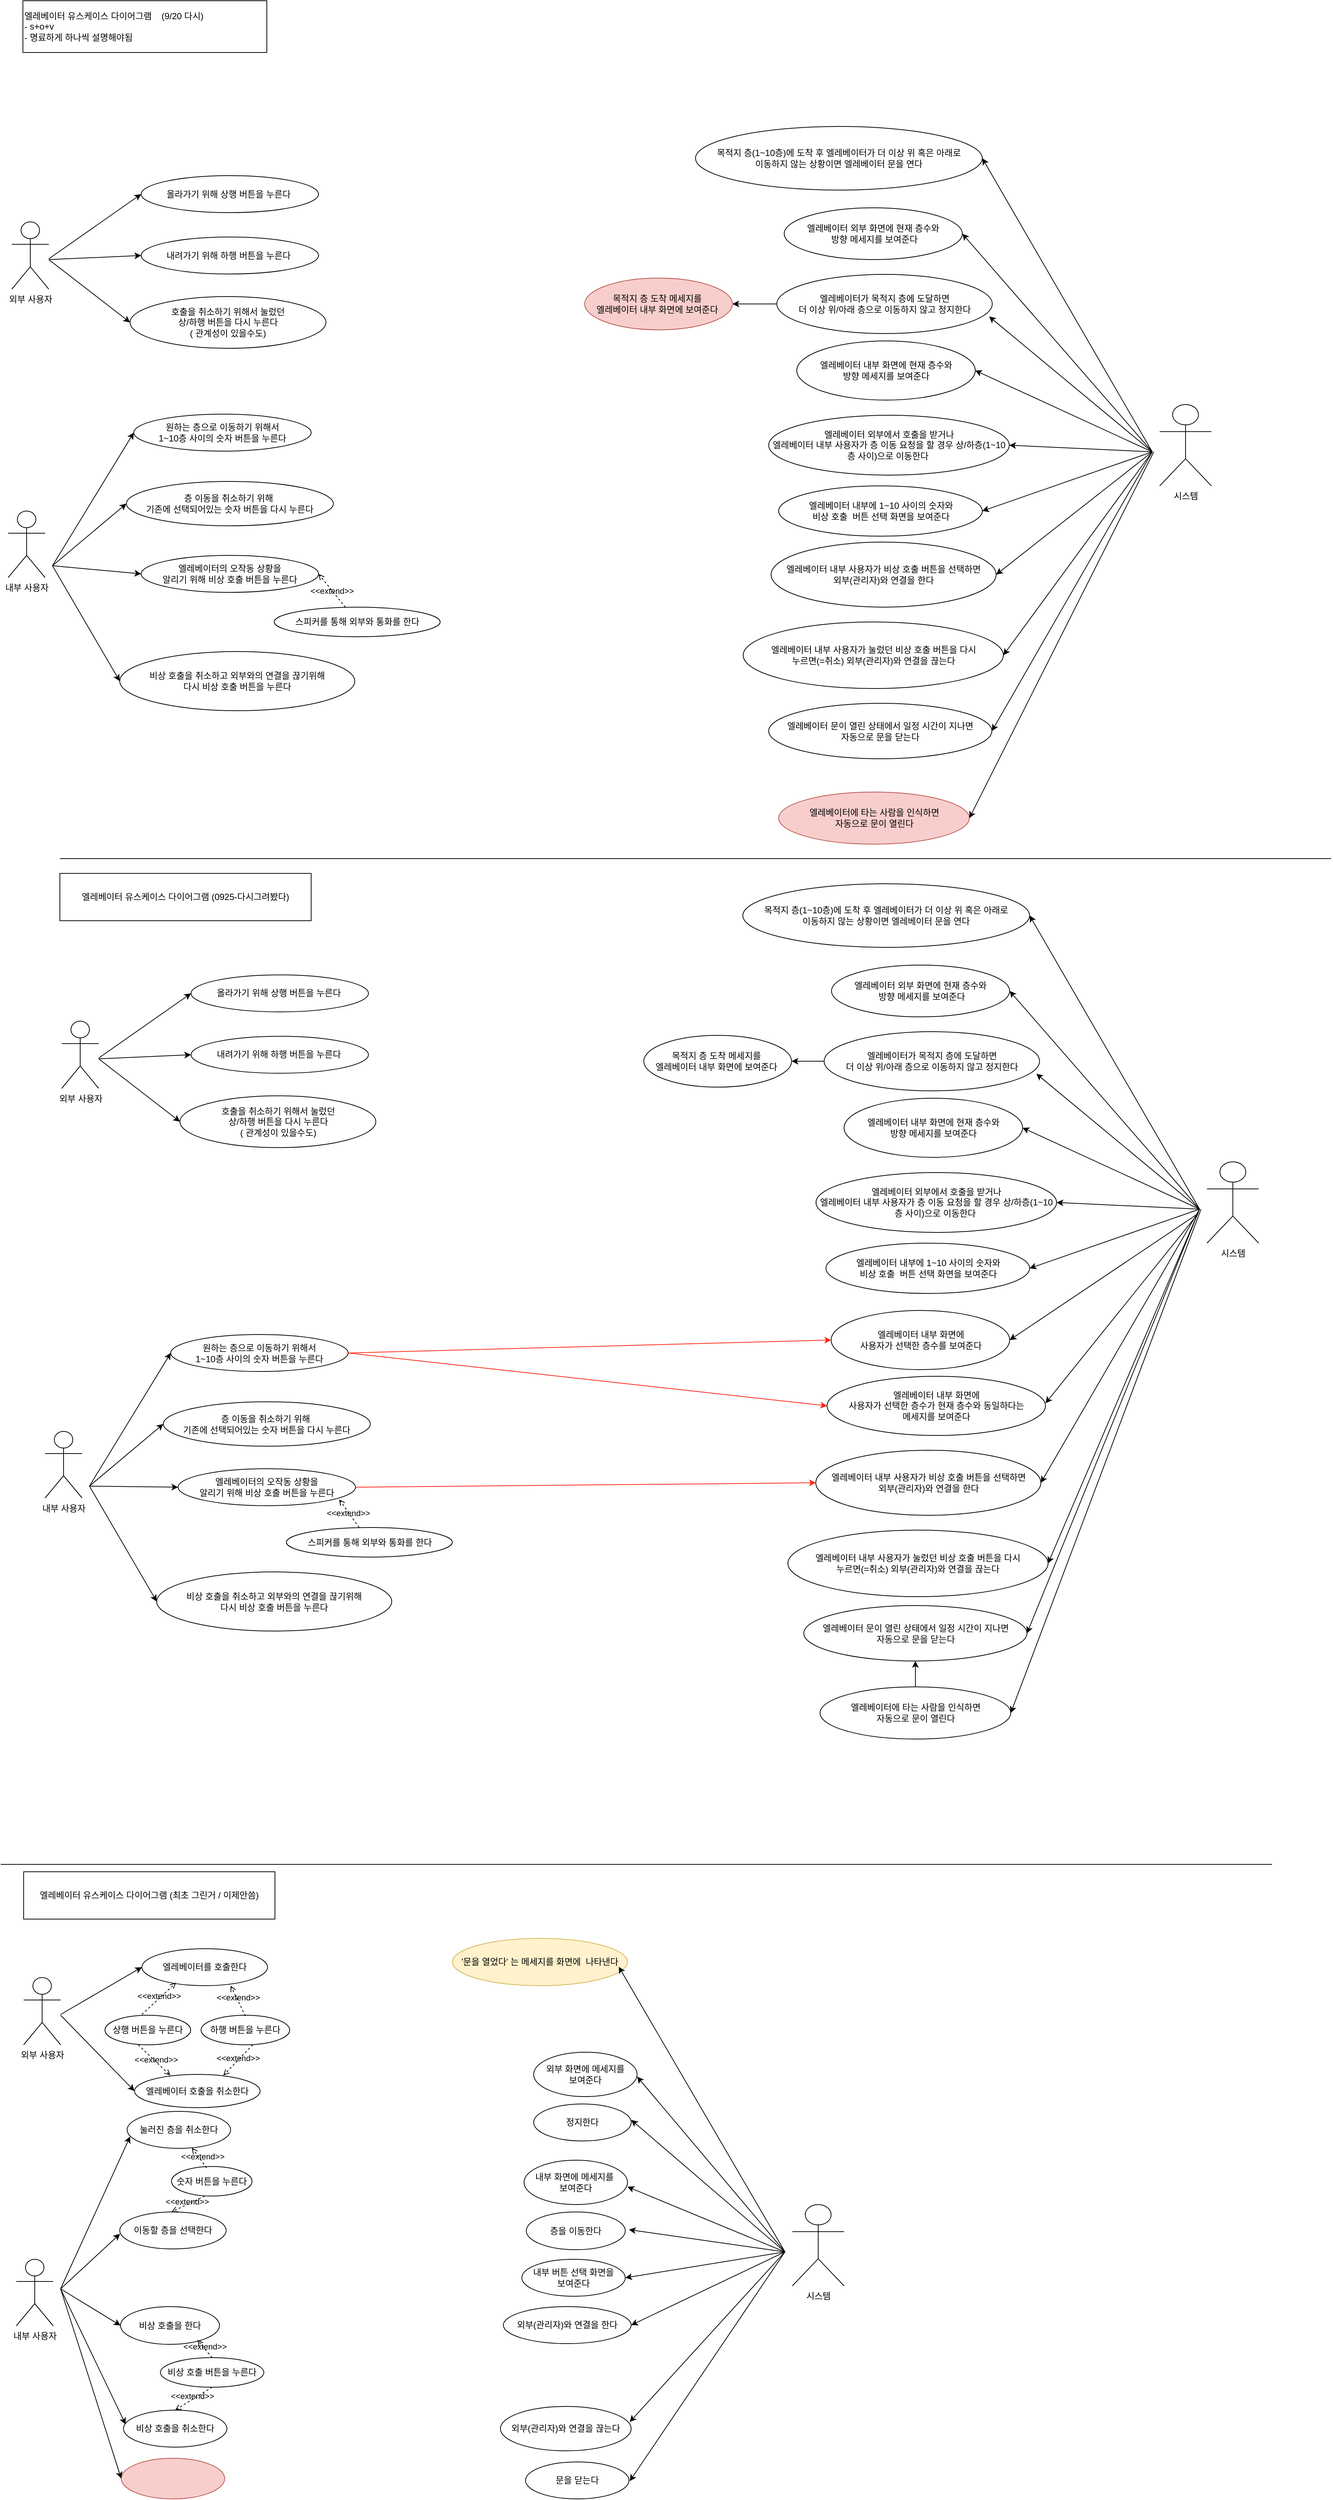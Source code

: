 <mxfile version="21.8.0" type="github">
  <diagram name="페이지-1" id="53Q3UClLWomSRLcQ5Eca">
    <mxGraphModel dx="2074" dy="1110" grid="1" gridSize="10" guides="1" tooltips="1" connect="1" arrows="1" fold="1" page="1" pageScale="1" pageWidth="827" pageHeight="1169" math="0" shadow="0">
      <root>
        <mxCell id="0" />
        <mxCell id="1" parent="0" />
        <mxCell id="rM92m6WjBes2DzVafnE3-1" value="외부 사용자" style="shape=umlActor;verticalLabelPosition=bottom;verticalAlign=top;html=1;outlineConnect=0;" parent="1" vertex="1">
          <mxGeometry x="15" y="859" width="50" height="91" as="geometry" />
        </mxCell>
        <mxCell id="rM92m6WjBes2DzVafnE3-6" value="내부 사용자" style="shape=umlActor;verticalLabelPosition=bottom;verticalAlign=top;html=1;outlineConnect=0;" parent="1" vertex="1">
          <mxGeometry x="10" y="1250" width="50" height="90" as="geometry" />
        </mxCell>
        <mxCell id="rM92m6WjBes2DzVafnE3-29" value="" style="endArrow=classic;html=1;rounded=0;entryX=0;entryY=0.5;entryDx=0;entryDy=0;" parent="1" target="rdTeEfIqAY4OYRNNB7oL-10" edge="1">
          <mxGeometry width="50" height="50" relative="1" as="geometry">
            <mxPoint x="70" y="1324" as="sourcePoint" />
            <mxPoint x="150.432" y="1249.55" as="targetPoint" />
          </mxGeometry>
        </mxCell>
        <mxCell id="aBRIKeooZYA7CBRIlUgZ-2" value="시스템" style="shape=umlActor;verticalLabelPosition=bottom;verticalAlign=top;html=1;outlineConnect=0;" parent="1" vertex="1">
          <mxGeometry x="1568" y="1106" width="70" height="110" as="geometry" />
        </mxCell>
        <mxCell id="aBRIKeooZYA7CBRIlUgZ-3" value="엘레베이터 내부 사용자가 비상 호출 버튼을 선택하면 &lt;br&gt;외부(관리자)와 연결을 한다" style="ellipse;whiteSpace=wrap;html=1;" parent="1" vertex="1">
          <mxGeometry x="1042.25" y="1292" width="304.5" height="88" as="geometry" />
        </mxCell>
        <mxCell id="aBRIKeooZYA7CBRIlUgZ-4" value="엘레베이터 외부에서 호출을 받거나 &lt;br&gt;엘레베이터 내부 사용자가 층 이동 요청을 할 경우 상/하층(1~10층 사이)으로 이동한다&amp;nbsp;" style="ellipse;whiteSpace=wrap;html=1;" parent="1" vertex="1">
          <mxGeometry x="1039" y="1120.5" width="325.5" height="81" as="geometry" />
        </mxCell>
        <mxCell id="aBRIKeooZYA7CBRIlUgZ-5" value="엘레베이터 외부 화면에 현재 층수와&lt;br&gt;&amp;nbsp;방향 메세지를 보여준다" style="ellipse;whiteSpace=wrap;html=1;" parent="1" vertex="1">
          <mxGeometry x="1060" y="840" width="241" height="70" as="geometry" />
        </mxCell>
        <mxCell id="aBRIKeooZYA7CBRIlUgZ-6" value="엘레베이터 문이 열린 상태에서 일정 시간이 지나면 &lt;br&gt;자동으로 문을 닫는다" style="ellipse;whiteSpace=wrap;html=1;" parent="1" vertex="1">
          <mxGeometry x="1039" y="1510" width="302" height="75" as="geometry" />
        </mxCell>
        <mxCell id="aBRIKeooZYA7CBRIlUgZ-7" value="목적지 층(1~10층)에 도착 후 엘레베이터가 더 이상 위 혹은 아래로 &lt;br&gt;이동하지 않는 상황이면 엘레베이터 문을 연다" style="ellipse;whiteSpace=wrap;html=1;" parent="1" vertex="1">
          <mxGeometry x="940" y="730" width="388" height="86" as="geometry" />
        </mxCell>
        <mxCell id="aBRIKeooZYA7CBRIlUgZ-8" value="엘레베이터 내부에 1~10 사이의 숫자와&lt;br&gt;비상 호출&amp;nbsp; 버튼 선택 화면을 보여준다" style="ellipse;whiteSpace=wrap;html=1;" parent="1" vertex="1">
          <mxGeometry x="1052.5" y="1216" width="275.5" height="68" as="geometry" />
        </mxCell>
        <mxCell id="GdP8BiwFbeGVyUo4CVvG-3" value="" style="edgeStyle=orthogonalEdgeStyle;rounded=0;orthogonalLoop=1;jettySize=auto;html=1;" parent="1" source="aBRIKeooZYA7CBRIlUgZ-11" target="GdP8BiwFbeGVyUo4CVvG-1" edge="1">
          <mxGeometry relative="1" as="geometry" />
        </mxCell>
        <mxCell id="aBRIKeooZYA7CBRIlUgZ-11" value="엘레베이터가 목적지 층에 도달하면 &lt;br&gt;더 이상 위/아래 층으로 이동하지 않고 정지한다" style="ellipse;whiteSpace=wrap;html=1;" parent="1" vertex="1">
          <mxGeometry x="1050" y="930" width="291.5" height="80" as="geometry" />
        </mxCell>
        <mxCell id="aBRIKeooZYA7CBRIlUgZ-12" value="엘레베이터 내부 화면에 현재 층수와 &lt;br&gt;방향&amp;nbsp;메세지를&amp;nbsp;보여준다" style="ellipse;whiteSpace=wrap;html=1;" parent="1" vertex="1">
          <mxGeometry x="1077" y="1020" width="241.5" height="80" as="geometry" />
        </mxCell>
        <mxCell id="aBRIKeooZYA7CBRIlUgZ-21" value="엘레베이터 내부 사용자가 눌렀던 비상 호출 버튼을 다시 &lt;br&gt;누르면(=취소) 외부(관리자)와 연결을 끊는다" style="ellipse;whiteSpace=wrap;html=1;" parent="1" vertex="1">
          <mxGeometry x="1004.5" y="1400" width="352" height="90" as="geometry" />
        </mxCell>
        <mxCell id="aBRIKeooZYA7CBRIlUgZ-40" value="" style="endArrow=classic;html=1;rounded=0;entryX=0;entryY=0.5;entryDx=0;entryDy=0;" parent="1" target="rdTeEfIqAY4OYRNNB7oL-1" edge="1">
          <mxGeometry width="50" height="50" relative="1" as="geometry">
            <mxPoint x="65" y="909" as="sourcePoint" />
            <mxPoint x="175" y="845" as="targetPoint" />
          </mxGeometry>
        </mxCell>
        <mxCell id="aBRIKeooZYA7CBRIlUgZ-41" value="" style="endArrow=classic;html=1;rounded=0;entryX=0;entryY=0.5;entryDx=0;entryDy=0;" parent="1" target="rdTeEfIqAY4OYRNNB7oL-3" edge="1">
          <mxGeometry width="50" height="50" relative="1" as="geometry">
            <mxPoint x="65" y="910" as="sourcePoint" />
            <mxPoint x="165" y="1012.5" as="targetPoint" />
          </mxGeometry>
        </mxCell>
        <mxCell id="aBRIKeooZYA7CBRIlUgZ-47" value="" style="endArrow=classic;html=1;rounded=0;entryX=0;entryY=0.5;entryDx=0;entryDy=0;" parent="1" target="rdTeEfIqAY4OYRNNB7oL-5" edge="1">
          <mxGeometry width="50" height="50" relative="1" as="geometry">
            <mxPoint x="70" y="1324" as="sourcePoint" />
            <mxPoint x="164.06" y="1118" as="targetPoint" />
          </mxGeometry>
        </mxCell>
        <mxCell id="aBRIKeooZYA7CBRIlUgZ-49" value="" style="endArrow=classic;html=1;rounded=0;entryX=0;entryY=0.5;entryDx=0;entryDy=0;" parent="1" target="rdTeEfIqAY4OYRNNB7oL-7" edge="1">
          <mxGeometry width="50" height="50" relative="1" as="geometry">
            <mxPoint x="70" y="1324" as="sourcePoint" />
            <mxPoint x="157.94" y="1507.15" as="targetPoint" />
          </mxGeometry>
        </mxCell>
        <mxCell id="aBRIKeooZYA7CBRIlUgZ-56" value="" style="endArrow=classic;html=1;rounded=0;entryX=1;entryY=0.5;entryDx=0;entryDy=0;" parent="1" target="aBRIKeooZYA7CBRIlUgZ-7" edge="1">
          <mxGeometry width="50" height="50" relative="1" as="geometry">
            <mxPoint x="1558" y="1170" as="sourcePoint" />
            <mxPoint x="1351.15" y="840" as="targetPoint" />
          </mxGeometry>
        </mxCell>
        <mxCell id="aBRIKeooZYA7CBRIlUgZ-57" value="" style="endArrow=classic;html=1;rounded=0;entryX=1;entryY=0.5;entryDx=0;entryDy=0;" parent="1" target="aBRIKeooZYA7CBRIlUgZ-5" edge="1">
          <mxGeometry width="50" height="50" relative="1" as="geometry">
            <mxPoint x="1558" y="1170" as="sourcePoint" />
            <mxPoint x="1358" y="933" as="targetPoint" />
          </mxGeometry>
        </mxCell>
        <mxCell id="aBRIKeooZYA7CBRIlUgZ-58" value="" style="endArrow=classic;html=1;rounded=0;entryX=0.985;entryY=0.711;entryDx=0;entryDy=0;entryPerimeter=0;" parent="1" target="aBRIKeooZYA7CBRIlUgZ-11" edge="1">
          <mxGeometry width="50" height="50" relative="1" as="geometry">
            <mxPoint x="1558" y="1170" as="sourcePoint" />
            <mxPoint x="1350" y="991.5" as="targetPoint" />
          </mxGeometry>
        </mxCell>
        <mxCell id="aBRIKeooZYA7CBRIlUgZ-59" value="" style="endArrow=classic;html=1;rounded=0;entryX=1;entryY=0.5;entryDx=0;entryDy=0;" parent="1" target="aBRIKeooZYA7CBRIlUgZ-12" edge="1">
          <mxGeometry width="50" height="50" relative="1" as="geometry">
            <mxPoint x="1558" y="1170" as="sourcePoint" />
            <mxPoint x="1345" y="1082" as="targetPoint" />
          </mxGeometry>
        </mxCell>
        <mxCell id="aBRIKeooZYA7CBRIlUgZ-60" value="" style="endArrow=classic;html=1;rounded=0;entryX=1;entryY=0.5;entryDx=0;entryDy=0;" parent="1" target="aBRIKeooZYA7CBRIlUgZ-4" edge="1">
          <mxGeometry width="50" height="50" relative="1" as="geometry">
            <mxPoint x="1558" y="1170" as="sourcePoint" />
            <mxPoint x="1347" y="1140" as="targetPoint" />
          </mxGeometry>
        </mxCell>
        <mxCell id="aBRIKeooZYA7CBRIlUgZ-61" value="" style="endArrow=classic;html=1;rounded=0;entryX=1;entryY=0.5;entryDx=0;entryDy=0;" parent="1" target="aBRIKeooZYA7CBRIlUgZ-8" edge="1">
          <mxGeometry width="50" height="50" relative="1" as="geometry">
            <mxPoint x="1558" y="1170" as="sourcePoint" />
            <mxPoint x="1342" y="1205" as="targetPoint" />
          </mxGeometry>
        </mxCell>
        <mxCell id="aBRIKeooZYA7CBRIlUgZ-62" value="" style="endArrow=classic;html=1;rounded=0;entryX=1;entryY=0.5;entryDx=0;entryDy=0;" parent="1" target="aBRIKeooZYA7CBRIlUgZ-3" edge="1">
          <mxGeometry width="50" height="50" relative="1" as="geometry">
            <mxPoint x="1558" y="1170" as="sourcePoint" />
            <mxPoint x="1358.0" y="1269" as="targetPoint" />
          </mxGeometry>
        </mxCell>
        <mxCell id="aBRIKeooZYA7CBRIlUgZ-63" value="" style="endArrow=classic;html=1;rounded=0;entryX=1;entryY=0.5;entryDx=0;entryDy=0;" parent="1" target="aBRIKeooZYA7CBRIlUgZ-21" edge="1">
          <mxGeometry width="50" height="50" relative="1" as="geometry">
            <mxPoint x="1558" y="1170" as="sourcePoint" />
            <mxPoint x="1348" y="1400" as="targetPoint" />
          </mxGeometry>
        </mxCell>
        <mxCell id="aBRIKeooZYA7CBRIlUgZ-64" value="엘레베이터 유스케이스 다이어그램&amp;nbsp;&amp;nbsp;&amp;nbsp; (9/20 다시)&lt;br style=&quot;border-color: var(--border-color);&quot;&gt;- s+o+v&amp;nbsp;&lt;br style=&quot;border-color: var(--border-color);&quot;&gt;- 명료하게 하나씩 설명해야됨" style="rounded=0;whiteSpace=wrap;html=1;align=left;" parent="1" vertex="1">
          <mxGeometry x="30" y="560" width="330" height="70" as="geometry" />
        </mxCell>
        <mxCell id="aBRIKeooZYA7CBRIlUgZ-67" value="" style="endArrow=classic;html=1;rounded=0;entryX=0;entryY=0.5;entryDx=0;entryDy=0;" parent="1" target="rdTeEfIqAY4OYRNNB7oL-6" edge="1">
          <mxGeometry width="50" height="50" relative="1" as="geometry">
            <mxPoint x="70" y="1324" as="sourcePoint" />
            <mxPoint x="170" y="1507" as="targetPoint" />
          </mxGeometry>
        </mxCell>
        <mxCell id="aBRIKeooZYA7CBRIlUgZ-68" value="" style="endArrow=classic;html=1;rounded=0;entryX=1;entryY=0.5;entryDx=0;entryDy=0;" parent="1" target="aBRIKeooZYA7CBRIlUgZ-6" edge="1">
          <mxGeometry width="50" height="50" relative="1" as="geometry">
            <mxPoint x="1558" y="1170" as="sourcePoint" />
            <mxPoint x="1348" y="1480" as="targetPoint" />
          </mxGeometry>
        </mxCell>
        <mxCell id="yRx5IvcddweLxDjfsrhj-1" value="외부 사용자" style="shape=umlActor;verticalLabelPosition=bottom;verticalAlign=top;html=1;outlineConnect=0;" parent="1" vertex="1">
          <mxGeometry x="31" y="3233" width="50" height="91" as="geometry" />
        </mxCell>
        <mxCell id="yRx5IvcddweLxDjfsrhj-2" value="상행 버튼을 누른다" style="ellipse;whiteSpace=wrap;html=1;" parent="1" vertex="1">
          <mxGeometry x="141" y="3284" width="116" height="40" as="geometry" />
        </mxCell>
        <mxCell id="yRx5IvcddweLxDjfsrhj-3" value="하행 버튼을 누른다" style="ellipse;whiteSpace=wrap;html=1;" parent="1" vertex="1">
          <mxGeometry x="271" y="3284" width="120" height="40" as="geometry" />
        </mxCell>
        <mxCell id="yRx5IvcddweLxDjfsrhj-4" value="내부 사용자" style="shape=umlActor;verticalLabelPosition=bottom;verticalAlign=top;html=1;outlineConnect=0;" parent="1" vertex="1">
          <mxGeometry x="21" y="3614" width="50" height="90" as="geometry" />
        </mxCell>
        <mxCell id="yRx5IvcddweLxDjfsrhj-5" value="숫자 버튼을 누른다" style="ellipse;whiteSpace=wrap;html=1;" parent="1" vertex="1">
          <mxGeometry x="231" y="3488.5" width="109" height="40" as="geometry" />
        </mxCell>
        <mxCell id="yRx5IvcddweLxDjfsrhj-6" value="비상 호출을 한다" style="ellipse;whiteSpace=wrap;html=1;" parent="1" vertex="1">
          <mxGeometry x="162" y="3678" width="134" height="51" as="geometry" />
        </mxCell>
        <mxCell id="yRx5IvcddweLxDjfsrhj-7" value="" style="ellipse;whiteSpace=wrap;html=1;fillColor=#f8cecc;strokeColor=#b85450;" parent="1" vertex="1">
          <mxGeometry x="163" y="3883" width="140" height="55" as="geometry" />
        </mxCell>
        <mxCell id="yRx5IvcddweLxDjfsrhj-9" value="엘레베이터를 호출한다" style="ellipse;whiteSpace=wrap;html=1;" parent="1" vertex="1">
          <mxGeometry x="191" y="3194" width="170" height="50" as="geometry" />
        </mxCell>
        <mxCell id="yRx5IvcddweLxDjfsrhj-10" value="이동할 층을 선택한다" style="ellipse;whiteSpace=wrap;html=1;" parent="1" vertex="1">
          <mxGeometry x="161" y="3550" width="144" height="50" as="geometry" />
        </mxCell>
        <mxCell id="yRx5IvcddweLxDjfsrhj-11" value="눌러진 층을 취소한다" style="ellipse;whiteSpace=wrap;html=1;" parent="1" vertex="1">
          <mxGeometry x="171" y="3414" width="140" height="50" as="geometry" />
        </mxCell>
        <mxCell id="yRx5IvcddweLxDjfsrhj-12" value="비상 호출을 취소한다" style="ellipse;whiteSpace=wrap;html=1;" parent="1" vertex="1">
          <mxGeometry x="166" y="3818" width="140" height="50" as="geometry" />
        </mxCell>
        <mxCell id="yRx5IvcddweLxDjfsrhj-13" value="" style="endArrow=classic;html=1;rounded=0;entryX=0.003;entryY=0.591;entryDx=0;entryDy=0;entryPerimeter=0;" parent="1" target="yRx5IvcddweLxDjfsrhj-10" edge="1">
          <mxGeometry width="50" height="50" relative="1" as="geometry">
            <mxPoint x="81" y="3654" as="sourcePoint" />
            <mxPoint x="131" y="3584" as="targetPoint" />
          </mxGeometry>
        </mxCell>
        <mxCell id="yRx5IvcddweLxDjfsrhj-14" value="" style="endArrow=classic;html=1;rounded=0;entryX=0;entryY=0.5;entryDx=0;entryDy=0;" parent="1" target="yRx5IvcddweLxDjfsrhj-7" edge="1">
          <mxGeometry width="50" height="50" relative="1" as="geometry">
            <mxPoint x="81" y="3654" as="sourcePoint" />
            <mxPoint x="176" y="3813" as="targetPoint" />
          </mxGeometry>
        </mxCell>
        <mxCell id="yRx5IvcddweLxDjfsrhj-15" value="비상 호출 버튼을 누른다" style="ellipse;whiteSpace=wrap;html=1;" parent="1" vertex="1">
          <mxGeometry x="216" y="3747" width="140" height="40" as="geometry" />
        </mxCell>
        <mxCell id="yRx5IvcddweLxDjfsrhj-16" value="엘레베이터 호출을 취소한다" style="ellipse;whiteSpace=wrap;html=1;" parent="1" vertex="1">
          <mxGeometry x="181" y="3364" width="170" height="45" as="geometry" />
        </mxCell>
        <mxCell id="yRx5IvcddweLxDjfsrhj-17" value="시스템" style="shape=umlActor;verticalLabelPosition=bottom;verticalAlign=top;html=1;outlineConnect=0;" parent="1" vertex="1">
          <mxGeometry x="1071" y="3540" width="70" height="110" as="geometry" />
        </mxCell>
        <mxCell id="yRx5IvcddweLxDjfsrhj-18" value="외부(관리자)와 연결을 한다" style="ellipse;whiteSpace=wrap;html=1;" parent="1" vertex="1">
          <mxGeometry x="680" y="3678" width="173" height="50" as="geometry" />
        </mxCell>
        <mxCell id="yRx5IvcddweLxDjfsrhj-19" value="층을 이동한다" style="ellipse;whiteSpace=wrap;html=1;" parent="1" vertex="1">
          <mxGeometry x="711" y="3550" width="134" height="51" as="geometry" />
        </mxCell>
        <mxCell id="yRx5IvcddweLxDjfsrhj-20" value="외부 화면에 메세지를&lt;br&gt;보여준다" style="ellipse;whiteSpace=wrap;html=1;" parent="1" vertex="1">
          <mxGeometry x="721" y="3334" width="140" height="60" as="geometry" />
        </mxCell>
        <mxCell id="yRx5IvcddweLxDjfsrhj-21" value="문을 닫는다" style="ellipse;whiteSpace=wrap;html=1;" parent="1" vertex="1">
          <mxGeometry x="710" y="3888" width="140" height="50" as="geometry" />
        </mxCell>
        <mxCell id="yRx5IvcddweLxDjfsrhj-22" value="&#39;문을 열었다&#39; 는 메세지를 화면에&amp;nbsp; 나타낸다" style="ellipse;whiteSpace=wrap;html=1;fillColor=#fff2cc;strokeColor=#d6b656;" parent="1" vertex="1">
          <mxGeometry x="611" y="3180" width="237" height="64" as="geometry" />
        </mxCell>
        <mxCell id="yRx5IvcddweLxDjfsrhj-23" value="내부 버튼 선택 화면을 &lt;br&gt;보여준다" style="ellipse;whiteSpace=wrap;html=1;" parent="1" vertex="1">
          <mxGeometry x="705" y="3614" width="140" height="50" as="geometry" />
        </mxCell>
        <mxCell id="yRx5IvcddweLxDjfsrhj-24" value="정지한다" style="ellipse;whiteSpace=wrap;html=1;" parent="1" vertex="1">
          <mxGeometry x="721" y="3404" width="132" height="50" as="geometry" />
        </mxCell>
        <mxCell id="yRx5IvcddweLxDjfsrhj-25" value="내부 화면에 메세지를&amp;nbsp;&lt;br&gt;보여준다" style="ellipse;whiteSpace=wrap;html=1;" parent="1" vertex="1">
          <mxGeometry x="708" y="3480" width="140" height="60" as="geometry" />
        </mxCell>
        <mxCell id="yRx5IvcddweLxDjfsrhj-27" value="외부(관리자)와 연결을 끊는다" style="ellipse;whiteSpace=wrap;html=1;" parent="1" vertex="1">
          <mxGeometry x="676" y="3813" width="177" height="60" as="geometry" />
        </mxCell>
        <mxCell id="yRx5IvcddweLxDjfsrhj-33" value="" style="endArrow=classic;html=1;rounded=0;entryX=0;entryY=0.5;entryDx=0;entryDy=0;" parent="1" target="yRx5IvcddweLxDjfsrhj-9" edge="1">
          <mxGeometry width="50" height="50" relative="1" as="geometry">
            <mxPoint x="81" y="3283" as="sourcePoint" />
            <mxPoint x="131" y="3233" as="targetPoint" />
          </mxGeometry>
        </mxCell>
        <mxCell id="yRx5IvcddweLxDjfsrhj-34" value="" style="endArrow=classic;html=1;rounded=0;entryX=0;entryY=0.5;entryDx=0;entryDy=0;" parent="1" target="yRx5IvcddweLxDjfsrhj-16" edge="1">
          <mxGeometry width="50" height="50" relative="1" as="geometry">
            <mxPoint x="81" y="3284" as="sourcePoint" />
            <mxPoint x="131" y="3234" as="targetPoint" />
          </mxGeometry>
        </mxCell>
        <mxCell id="yRx5IvcddweLxDjfsrhj-35" value="&amp;lt;&amp;lt;extend&amp;gt;&amp;gt;" style="html=1;verticalAlign=bottom;labelBackgroundColor=none;endArrow=open;endFill=0;dashed=1;rounded=0;entryX=0.706;entryY=1;entryDx=0;entryDy=0;entryPerimeter=0;" parent="1" target="yRx5IvcddweLxDjfsrhj-9" edge="1">
          <mxGeometry x="-0.185" y="2" width="160" relative="1" as="geometry">
            <mxPoint x="331" y="3285" as="sourcePoint" />
            <mxPoint x="311" y="3255" as="targetPoint" />
            <mxPoint as="offset" />
          </mxGeometry>
        </mxCell>
        <mxCell id="yRx5IvcddweLxDjfsrhj-36" value="&amp;lt;&amp;lt;extend&amp;gt;&amp;gt;" style="html=1;verticalAlign=bottom;labelBackgroundColor=none;endArrow=open;endFill=0;dashed=1;rounded=0;entryX=0.271;entryY=0.92;entryDx=0;entryDy=0;entryPerimeter=0;" parent="1" target="yRx5IvcddweLxDjfsrhj-9" edge="1">
          <mxGeometry x="-0.132" y="-4" width="160" relative="1" as="geometry">
            <mxPoint x="191" y="3283" as="sourcePoint" />
            <mxPoint x="227" y="3233" as="targetPoint" />
            <mxPoint as="offset" />
          </mxGeometry>
        </mxCell>
        <mxCell id="yRx5IvcddweLxDjfsrhj-37" value="&amp;lt;&amp;lt;extend&amp;gt;&amp;gt;" style="html=1;verticalAlign=bottom;labelBackgroundColor=none;endArrow=open;endFill=0;dashed=1;rounded=0;entryX=0.285;entryY=0.031;entryDx=0;entryDy=0;entryPerimeter=0;" parent="1" target="yRx5IvcddweLxDjfsrhj-16" edge="1">
          <mxGeometry x="0.249" y="-4" width="160" relative="1" as="geometry">
            <mxPoint x="186" y="3324" as="sourcePoint" />
            <mxPoint x="346" y="3324" as="targetPoint" />
            <mxPoint as="offset" />
          </mxGeometry>
        </mxCell>
        <mxCell id="yRx5IvcddweLxDjfsrhj-38" value="&amp;lt;&amp;lt;extend&amp;gt;&amp;gt;" style="html=1;verticalAlign=bottom;labelBackgroundColor=none;endArrow=open;endFill=0;dashed=1;rounded=0;entryX=0.707;entryY=0.031;entryDx=0;entryDy=0;entryPerimeter=0;" parent="1" target="yRx5IvcddweLxDjfsrhj-16" edge="1">
          <mxGeometry x="0.163" y="4" width="160" relative="1" as="geometry">
            <mxPoint x="341" y="3324" as="sourcePoint" />
            <mxPoint x="501" y="3324" as="targetPoint" />
            <mxPoint as="offset" />
          </mxGeometry>
        </mxCell>
        <mxCell id="yRx5IvcddweLxDjfsrhj-39" value="" style="endArrow=classic;html=1;rounded=0;entryX=0.029;entryY=0.68;entryDx=0;entryDy=0;entryPerimeter=0;" parent="1" target="yRx5IvcddweLxDjfsrhj-11" edge="1">
          <mxGeometry width="50" height="50" relative="1" as="geometry">
            <mxPoint x="81" y="3654" as="sourcePoint" />
            <mxPoint x="151" y="3539" as="targetPoint" />
          </mxGeometry>
        </mxCell>
        <mxCell id="yRx5IvcddweLxDjfsrhj-40" value="" style="endArrow=classic;html=1;rounded=0;entryX=0.021;entryY=0.383;entryDx=0;entryDy=0;entryPerimeter=0;" parent="1" target="yRx5IvcddweLxDjfsrhj-12" edge="1">
          <mxGeometry width="50" height="50" relative="1" as="geometry">
            <mxPoint x="81" y="3654" as="sourcePoint" />
            <mxPoint x="178.9" y="3813.9" as="targetPoint" />
          </mxGeometry>
        </mxCell>
        <mxCell id="yRx5IvcddweLxDjfsrhj-41" value="&amp;lt;&amp;lt;extend&amp;gt;&amp;gt;" style="html=1;verticalAlign=bottom;labelBackgroundColor=none;endArrow=open;endFill=0;dashed=1;rounded=0;exitX=0.5;exitY=0;exitDx=0;exitDy=0;" parent="1" source="yRx5IvcddweLxDjfsrhj-15" edge="1">
          <mxGeometry x="-0.3" y="4" width="160" relative="1" as="geometry">
            <mxPoint x="290" y="3773" as="sourcePoint" />
            <mxPoint x="266" y="3723" as="targetPoint" />
            <mxPoint as="offset" />
          </mxGeometry>
        </mxCell>
        <mxCell id="yRx5IvcddweLxDjfsrhj-42" value="&amp;lt;&amp;lt;extend&amp;gt;&amp;gt;" style="html=1;verticalAlign=bottom;labelBackgroundColor=none;endArrow=open;endFill=0;dashed=1;rounded=0;entryX=0.5;entryY=0;entryDx=0;entryDy=0;exitX=0.5;exitY=1;exitDx=0;exitDy=0;" parent="1" source="yRx5IvcddweLxDjfsrhj-15" target="yRx5IvcddweLxDjfsrhj-12" edge="1">
          <mxGeometry x="0.163" y="4" width="160" relative="1" as="geometry">
            <mxPoint x="276" y="3762" as="sourcePoint" />
            <mxPoint x="236" y="3803" as="targetPoint" />
            <mxPoint as="offset" />
          </mxGeometry>
        </mxCell>
        <mxCell id="yRx5IvcddweLxDjfsrhj-43" value="&amp;lt;&amp;lt;extend&amp;gt;&amp;gt;" style="html=1;verticalAlign=bottom;labelBackgroundColor=none;endArrow=open;endFill=0;dashed=1;rounded=0;exitX=0.436;exitY=0.05;exitDx=0;exitDy=0;exitPerimeter=0;" parent="1" source="yRx5IvcddweLxDjfsrhj-5" target="yRx5IvcddweLxDjfsrhj-11" edge="1">
          <mxGeometry x="-0.501" y="1" width="160" relative="1" as="geometry">
            <mxPoint x="361" y="3488.5" as="sourcePoint" />
            <mxPoint x="407" y="3445.5" as="targetPoint" />
            <mxPoint as="offset" />
          </mxGeometry>
        </mxCell>
        <mxCell id="yRx5IvcddweLxDjfsrhj-44" value="&amp;lt;&amp;lt;extend&amp;gt;&amp;gt;" style="html=1;verticalAlign=bottom;labelBackgroundColor=none;endArrow=open;endFill=0;dashed=1;rounded=0;entryX=0.707;entryY=0.031;entryDx=0;entryDy=0;entryPerimeter=0;exitX=0.413;exitY=1;exitDx=0;exitDy=0;exitPerimeter=0;" parent="1" source="yRx5IvcddweLxDjfsrhj-5" edge="1">
          <mxGeometry x="0.163" y="4" width="160" relative="1" as="geometry">
            <mxPoint x="271" y="3509" as="sourcePoint" />
            <mxPoint x="231" y="3550" as="targetPoint" />
            <mxPoint as="offset" />
          </mxGeometry>
        </mxCell>
        <mxCell id="yRx5IvcddweLxDjfsrhj-45" value="" style="endArrow=classic;html=1;rounded=0;entryX=0.95;entryY=0.6;entryDx=0;entryDy=0;entryPerimeter=0;" parent="1" target="yRx5IvcddweLxDjfsrhj-22" edge="1">
          <mxGeometry width="50" height="50" relative="1" as="geometry">
            <mxPoint x="1061" y="3604" as="sourcePoint" />
            <mxPoint x="1071" y="3500" as="targetPoint" />
          </mxGeometry>
        </mxCell>
        <mxCell id="yRx5IvcddweLxDjfsrhj-46" value="" style="endArrow=classic;html=1;rounded=0;entryX=0.95;entryY=0.6;entryDx=0;entryDy=0;entryPerimeter=0;" parent="1" edge="1">
          <mxGeometry width="50" height="50" relative="1" as="geometry">
            <mxPoint x="1061" y="3604" as="sourcePoint" />
            <mxPoint x="861" y="3367" as="targetPoint" />
          </mxGeometry>
        </mxCell>
        <mxCell id="yRx5IvcddweLxDjfsrhj-47" value="" style="endArrow=classic;html=1;rounded=0;entryX=0.95;entryY=0.6;entryDx=0;entryDy=0;entryPerimeter=0;" parent="1" edge="1">
          <mxGeometry width="50" height="50" relative="1" as="geometry">
            <mxPoint x="1061" y="3604" as="sourcePoint" />
            <mxPoint x="853" y="3425.5" as="targetPoint" />
          </mxGeometry>
        </mxCell>
        <mxCell id="yRx5IvcddweLxDjfsrhj-48" value="" style="endArrow=classic;html=1;rounded=0;entryX=0.95;entryY=0.6;entryDx=0;entryDy=0;entryPerimeter=0;" parent="1" edge="1">
          <mxGeometry width="50" height="50" relative="1" as="geometry">
            <mxPoint x="1061" y="3604" as="sourcePoint" />
            <mxPoint x="848" y="3516" as="targetPoint" />
          </mxGeometry>
        </mxCell>
        <mxCell id="yRx5IvcddweLxDjfsrhj-49" value="" style="endArrow=classic;html=1;rounded=0;entryX=0.95;entryY=0.6;entryDx=0;entryDy=0;entryPerimeter=0;" parent="1" edge="1">
          <mxGeometry width="50" height="50" relative="1" as="geometry">
            <mxPoint x="1061" y="3604" as="sourcePoint" />
            <mxPoint x="850" y="3574" as="targetPoint" />
          </mxGeometry>
        </mxCell>
        <mxCell id="yRx5IvcddweLxDjfsrhj-50" value="" style="endArrow=classic;html=1;rounded=0;entryX=1;entryY=0.5;entryDx=0;entryDy=0;" parent="1" target="yRx5IvcddweLxDjfsrhj-23" edge="1">
          <mxGeometry width="50" height="50" relative="1" as="geometry">
            <mxPoint x="1061" y="3604" as="sourcePoint" />
            <mxPoint x="848" y="3634" as="targetPoint" />
          </mxGeometry>
        </mxCell>
        <mxCell id="yRx5IvcddweLxDjfsrhj-51" value="" style="endArrow=classic;html=1;rounded=0;entryX=1;entryY=0.5;entryDx=0;entryDy=0;" parent="1" target="yRx5IvcddweLxDjfsrhj-18" edge="1">
          <mxGeometry width="50" height="50" relative="1" as="geometry">
            <mxPoint x="1061" y="3604" as="sourcePoint" />
            <mxPoint x="848" y="3774" as="targetPoint" />
          </mxGeometry>
        </mxCell>
        <mxCell id="yRx5IvcddweLxDjfsrhj-52" value="" style="endArrow=classic;html=1;rounded=0;" parent="1" edge="1">
          <mxGeometry width="50" height="50" relative="1" as="geometry">
            <mxPoint x="1061" y="3604" as="sourcePoint" />
            <mxPoint x="851" y="3834" as="targetPoint" />
          </mxGeometry>
        </mxCell>
        <mxCell id="yRx5IvcddweLxDjfsrhj-53" value="엘레베이터 유스케이스 다이어그램 (최초 그린거 / 이제안씀)" style="rounded=0;whiteSpace=wrap;html=1;" parent="1" vertex="1">
          <mxGeometry x="31" y="3090" width="340" height="64" as="geometry" />
        </mxCell>
        <mxCell id="yRx5IvcddweLxDjfsrhj-55" value="" style="endArrow=classic;html=1;rounded=0;entryX=0;entryY=0.5;entryDx=0;entryDy=0;" parent="1" target="yRx5IvcddweLxDjfsrhj-6" edge="1">
          <mxGeometry width="50" height="50" relative="1" as="geometry">
            <mxPoint x="81" y="3654" as="sourcePoint" />
            <mxPoint x="181" y="3837" as="targetPoint" />
          </mxGeometry>
        </mxCell>
        <mxCell id="yRx5IvcddweLxDjfsrhj-56" value="" style="endArrow=classic;html=1;rounded=0;" parent="1" edge="1">
          <mxGeometry width="50" height="50" relative="1" as="geometry">
            <mxPoint x="1061" y="3604" as="sourcePoint" />
            <mxPoint x="851" y="3914" as="targetPoint" />
          </mxGeometry>
        </mxCell>
        <mxCell id="rdTeEfIqAY4OYRNNB7oL-1" value="올라가기 위해 상행 버튼을 누른다&amp;nbsp;" style="ellipse;whiteSpace=wrap;html=1;" parent="1" vertex="1">
          <mxGeometry x="190" y="796.5" width="240" height="50" as="geometry" />
        </mxCell>
        <mxCell id="rdTeEfIqAY4OYRNNB7oL-2" value="내려가기 위해 하행 버튼을 누른다&amp;nbsp;" style="ellipse;whiteSpace=wrap;html=1;" parent="1" vertex="1">
          <mxGeometry x="190" y="879.5" width="240" height="50" as="geometry" />
        </mxCell>
        <mxCell id="rdTeEfIqAY4OYRNNB7oL-3" value=" 호출을 취소하기 위해서 눌렀던 &lt;br&gt;상/하행 버튼을 다시 누른다&lt;br&gt;( 관계성이 있을수도)" style="ellipse;whiteSpace=wrap;html=1;" parent="1" vertex="1">
          <mxGeometry x="175" y="960" width="265" height="70" as="geometry" />
        </mxCell>
        <mxCell id="rdTeEfIqAY4OYRNNB7oL-4" value="" style="endArrow=classic;html=1;rounded=0;entryX=0;entryY=0.5;entryDx=0;entryDy=0;" parent="1" target="rdTeEfIqAY4OYRNNB7oL-2" edge="1">
          <mxGeometry width="50" height="50" relative="1" as="geometry">
            <mxPoint x="65" y="910" as="sourcePoint" />
            <mxPoint x="185" y="855" as="targetPoint" />
          </mxGeometry>
        </mxCell>
        <mxCell id="rdTeEfIqAY4OYRNNB7oL-5" value="원하는 층으로 이동하기 위해서 &lt;br&gt;1~10층 사이의 숫자 버튼을 누른다" style="ellipse;whiteSpace=wrap;html=1;" parent="1" vertex="1">
          <mxGeometry x="180" y="1119" width="240" height="50" as="geometry" />
        </mxCell>
        <mxCell id="rdTeEfIqAY4OYRNNB7oL-6" value="엘레베이터의 오작동 상황을 &lt;br&gt;알리기 위해 비상 호출 버튼을 누른다" style="ellipse;whiteSpace=wrap;html=1;" parent="1" vertex="1">
          <mxGeometry x="190" y="1310" width="240" height="50" as="geometry" />
        </mxCell>
        <mxCell id="rdTeEfIqAY4OYRNNB7oL-7" value="비상 호출을 취소하고 외부와의 연결을 끊기위해&lt;br&gt;다시 비상 호출 버튼을 누른다" style="ellipse;whiteSpace=wrap;html=1;" parent="1" vertex="1">
          <mxGeometry x="161" y="1440" width="318" height="80" as="geometry" />
        </mxCell>
        <mxCell id="rdTeEfIqAY4OYRNNB7oL-8" value="&amp;lt;&amp;lt;extend&amp;gt;&amp;gt;" style="html=1;verticalAlign=bottom;labelBackgroundColor=none;endArrow=open;endFill=0;dashed=1;rounded=0;entryX=1;entryY=0.5;entryDx=0;entryDy=0;" parent="1" source="rdTeEfIqAY4OYRNNB7oL-9" target="rdTeEfIqAY4OYRNNB7oL-6" edge="1">
          <mxGeometry x="-0.248" y="7" width="160" relative="1" as="geometry">
            <mxPoint x="460" y="1234" as="sourcePoint" />
            <mxPoint x="400" y="1184" as="targetPoint" />
            <mxPoint x="1" as="offset" />
          </mxGeometry>
        </mxCell>
        <mxCell id="rdTeEfIqAY4OYRNNB7oL-9" value="스피커를 통해 외부와 통화를 한다" style="ellipse;whiteSpace=wrap;html=1;" parent="1" vertex="1">
          <mxGeometry x="370" y="1380" width="224.5" height="40" as="geometry" />
        </mxCell>
        <mxCell id="rdTeEfIqAY4OYRNNB7oL-10" value="층 이동을 취소하기 위해&amp;nbsp;&lt;br&gt;기존에 선택되어있는 숫자 버튼을 다시 누른다" style="ellipse;whiteSpace=wrap;html=1;" parent="1" vertex="1">
          <mxGeometry x="170" y="1210" width="280" height="60" as="geometry" />
        </mxCell>
        <mxCell id="GdP8BiwFbeGVyUo4CVvG-1" value="목적지 층 도착 메세지를&amp;nbsp;&lt;br&gt;엘레베이터 내부 화면에 보여준다&amp;nbsp;" style="ellipse;whiteSpace=wrap;html=1;fillColor=#f8cecc;strokeColor=#b85450;" parent="1" vertex="1">
          <mxGeometry x="790" y="935" width="200" height="70" as="geometry" />
        </mxCell>
        <mxCell id="GdP8BiwFbeGVyUo4CVvG-2" value="엘레베이터에 타는 사람을 인식하면 &lt;br&gt;자동으로 문이 열린다" style="ellipse;whiteSpace=wrap;html=1;fillColor=#F8CECC;strokeColor=#b85450;" parent="1" vertex="1">
          <mxGeometry x="1052.5" y="1630" width="258" height="70.5" as="geometry" />
        </mxCell>
        <mxCell id="GdP8BiwFbeGVyUo4CVvG-4" value="" style="endArrow=classic;html=1;rounded=0;entryX=1;entryY=0.5;entryDx=0;entryDy=0;" parent="1" target="GdP8BiwFbeGVyUo4CVvG-2" edge="1">
          <mxGeometry width="50" height="50" relative="1" as="geometry">
            <mxPoint x="1560" y="1170" as="sourcePoint" />
            <mxPoint x="1365" y="1568" as="targetPoint" />
          </mxGeometry>
        </mxCell>
        <mxCell id="qbf7Fct8vymFRpjgU4wX-1" value="시스템" style="shape=umlActor;verticalLabelPosition=bottom;verticalAlign=top;html=1;outlineConnect=0;" vertex="1" parent="1">
          <mxGeometry x="1632" y="2130" width="70" height="110" as="geometry" />
        </mxCell>
        <mxCell id="qbf7Fct8vymFRpjgU4wX-2" value="엘레베이터 내부 사용자가 비상 호출 버튼을 선택하면 &lt;br&gt;외부(관리자)와 연결을 한다" style="ellipse;whiteSpace=wrap;html=1;" vertex="1" parent="1">
          <mxGeometry x="1102.75" y="2520" width="304.5" height="88" as="geometry" />
        </mxCell>
        <mxCell id="qbf7Fct8vymFRpjgU4wX-3" value="엘레베이터 외부에서 호출을 받거나 &lt;br&gt;엘레베이터 내부 사용자가 층 이동 요청을 할 경우 상/하층(1~10층 사이)으로 이동한다&amp;nbsp;" style="ellipse;whiteSpace=wrap;html=1;" vertex="1" parent="1">
          <mxGeometry x="1103" y="2144.5" width="325.5" height="81" as="geometry" />
        </mxCell>
        <mxCell id="qbf7Fct8vymFRpjgU4wX-4" value="엘레베이터 외부 화면에 현재 층수와&lt;br&gt;&amp;nbsp;방향 메세지를 보여준다" style="ellipse;whiteSpace=wrap;html=1;" vertex="1" parent="1">
          <mxGeometry x="1124" y="1864" width="241" height="70" as="geometry" />
        </mxCell>
        <mxCell id="qbf7Fct8vymFRpjgU4wX-5" value="엘레베이터 문이 열린 상태에서 일정 시간이 지나면 &lt;br&gt;자동으로 문을 닫는다" style="ellipse;whiteSpace=wrap;html=1;" vertex="1" parent="1">
          <mxGeometry x="1086.5" y="2730" width="302" height="75" as="geometry" />
        </mxCell>
        <mxCell id="qbf7Fct8vymFRpjgU4wX-6" value="목적지 층(1~10층)에 도착 후 엘레베이터가 더 이상 위 혹은 아래로 &lt;br&gt;이동하지 않는 상황이면 엘레베이터 문을 연다" style="ellipse;whiteSpace=wrap;html=1;" vertex="1" parent="1">
          <mxGeometry x="1004" y="1754" width="388" height="86" as="geometry" />
        </mxCell>
        <mxCell id="qbf7Fct8vymFRpjgU4wX-7" value="엘레베이터 내부에 1~10 사이의 숫자와&lt;br&gt;비상 호출&amp;nbsp; 버튼 선택 화면을 보여준다" style="ellipse;whiteSpace=wrap;html=1;" vertex="1" parent="1">
          <mxGeometry x="1116.5" y="2240" width="275.5" height="68" as="geometry" />
        </mxCell>
        <mxCell id="qbf7Fct8vymFRpjgU4wX-8" value="" style="edgeStyle=orthogonalEdgeStyle;rounded=0;orthogonalLoop=1;jettySize=auto;html=1;" edge="1" parent="1" source="qbf7Fct8vymFRpjgU4wX-9" target="qbf7Fct8vymFRpjgU4wX-21">
          <mxGeometry relative="1" as="geometry" />
        </mxCell>
        <mxCell id="qbf7Fct8vymFRpjgU4wX-9" value="엘레베이터가 목적지 층에 도달하면 &lt;br&gt;더 이상 위/아래 층으로 이동하지 않고 정지한다" style="ellipse;whiteSpace=wrap;html=1;" vertex="1" parent="1">
          <mxGeometry x="1114" y="1954" width="291.5" height="80" as="geometry" />
        </mxCell>
        <mxCell id="qbf7Fct8vymFRpjgU4wX-10" value="엘레베이터 내부 화면에 현재 층수와 &lt;br&gt;방향&amp;nbsp;메세지를&amp;nbsp;보여준다" style="ellipse;whiteSpace=wrap;html=1;" vertex="1" parent="1">
          <mxGeometry x="1141" y="2044" width="241.5" height="80" as="geometry" />
        </mxCell>
        <mxCell id="qbf7Fct8vymFRpjgU4wX-11" value="엘레베이터 내부 사용자가 눌렀던 비상 호출 버튼을 다시 &lt;br&gt;누르면(=취소) 외부(관리자)와 연결을 끊는다" style="ellipse;whiteSpace=wrap;html=1;" vertex="1" parent="1">
          <mxGeometry x="1065" y="2628" width="352" height="90" as="geometry" />
        </mxCell>
        <mxCell id="qbf7Fct8vymFRpjgU4wX-12" value="" style="endArrow=classic;html=1;rounded=0;entryX=1;entryY=0.5;entryDx=0;entryDy=0;" edge="1" parent="1" target="qbf7Fct8vymFRpjgU4wX-6">
          <mxGeometry width="50" height="50" relative="1" as="geometry">
            <mxPoint x="1622" y="2194" as="sourcePoint" />
            <mxPoint x="1415.15" y="1864" as="targetPoint" />
          </mxGeometry>
        </mxCell>
        <mxCell id="qbf7Fct8vymFRpjgU4wX-13" value="" style="endArrow=classic;html=1;rounded=0;entryX=1;entryY=0.5;entryDx=0;entryDy=0;" edge="1" parent="1" target="qbf7Fct8vymFRpjgU4wX-4">
          <mxGeometry width="50" height="50" relative="1" as="geometry">
            <mxPoint x="1622" y="2194" as="sourcePoint" />
            <mxPoint x="1422" y="1957" as="targetPoint" />
          </mxGeometry>
        </mxCell>
        <mxCell id="qbf7Fct8vymFRpjgU4wX-14" value="" style="endArrow=classic;html=1;rounded=0;entryX=0.985;entryY=0.711;entryDx=0;entryDy=0;entryPerimeter=0;" edge="1" parent="1" target="qbf7Fct8vymFRpjgU4wX-9">
          <mxGeometry width="50" height="50" relative="1" as="geometry">
            <mxPoint x="1622" y="2194" as="sourcePoint" />
            <mxPoint x="1414" y="2015.5" as="targetPoint" />
          </mxGeometry>
        </mxCell>
        <mxCell id="qbf7Fct8vymFRpjgU4wX-15" value="" style="endArrow=classic;html=1;rounded=0;entryX=1;entryY=0.5;entryDx=0;entryDy=0;" edge="1" parent="1" target="qbf7Fct8vymFRpjgU4wX-10">
          <mxGeometry width="50" height="50" relative="1" as="geometry">
            <mxPoint x="1622" y="2194" as="sourcePoint" />
            <mxPoint x="1409" y="2106" as="targetPoint" />
          </mxGeometry>
        </mxCell>
        <mxCell id="qbf7Fct8vymFRpjgU4wX-16" value="" style="endArrow=classic;html=1;rounded=0;entryX=1;entryY=0.5;entryDx=0;entryDy=0;" edge="1" parent="1" target="qbf7Fct8vymFRpjgU4wX-3">
          <mxGeometry width="50" height="50" relative="1" as="geometry">
            <mxPoint x="1622" y="2194" as="sourcePoint" />
            <mxPoint x="1411" y="2164" as="targetPoint" />
          </mxGeometry>
        </mxCell>
        <mxCell id="qbf7Fct8vymFRpjgU4wX-17" value="" style="endArrow=classic;html=1;rounded=0;entryX=1;entryY=0.5;entryDx=0;entryDy=0;" edge="1" parent="1" target="qbf7Fct8vymFRpjgU4wX-7">
          <mxGeometry width="50" height="50" relative="1" as="geometry">
            <mxPoint x="1622" y="2194" as="sourcePoint" />
            <mxPoint x="1406" y="2229" as="targetPoint" />
          </mxGeometry>
        </mxCell>
        <mxCell id="qbf7Fct8vymFRpjgU4wX-18" value="" style="endArrow=classic;html=1;rounded=0;entryX=1;entryY=0.5;entryDx=0;entryDy=0;" edge="1" parent="1" target="qbf7Fct8vymFRpjgU4wX-2">
          <mxGeometry width="50" height="50" relative="1" as="geometry">
            <mxPoint x="1622" y="2194" as="sourcePoint" />
            <mxPoint x="1422.0" y="2293" as="targetPoint" />
          </mxGeometry>
        </mxCell>
        <mxCell id="qbf7Fct8vymFRpjgU4wX-19" value="" style="endArrow=classic;html=1;rounded=0;entryX=1;entryY=0.5;entryDx=0;entryDy=0;" edge="1" parent="1" target="qbf7Fct8vymFRpjgU4wX-11">
          <mxGeometry width="50" height="50" relative="1" as="geometry">
            <mxPoint x="1622" y="2194" as="sourcePoint" />
            <mxPoint x="1412" y="2424" as="targetPoint" />
          </mxGeometry>
        </mxCell>
        <mxCell id="qbf7Fct8vymFRpjgU4wX-20" value="" style="endArrow=classic;html=1;rounded=0;entryX=1;entryY=0.5;entryDx=0;entryDy=0;" edge="1" parent="1" target="qbf7Fct8vymFRpjgU4wX-5">
          <mxGeometry width="50" height="50" relative="1" as="geometry">
            <mxPoint x="1622" y="2194" as="sourcePoint" />
            <mxPoint x="1412" y="2504" as="targetPoint" />
          </mxGeometry>
        </mxCell>
        <mxCell id="qbf7Fct8vymFRpjgU4wX-21" value="목적지 층 도착 메세지를&amp;nbsp;&lt;br&gt;엘레베이터 내부 화면에 보여준다&amp;nbsp;" style="ellipse;whiteSpace=wrap;html=1;" vertex="1" parent="1">
          <mxGeometry x="870" y="1959" width="200" height="70" as="geometry" />
        </mxCell>
        <mxCell id="qbf7Fct8vymFRpjgU4wX-28" value="" style="edgeStyle=orthogonalEdgeStyle;rounded=0;orthogonalLoop=1;jettySize=auto;html=1;" edge="1" parent="1" source="qbf7Fct8vymFRpjgU4wX-22" target="qbf7Fct8vymFRpjgU4wX-5">
          <mxGeometry relative="1" as="geometry" />
        </mxCell>
        <mxCell id="qbf7Fct8vymFRpjgU4wX-22" value="엘레베이터에 타는 사람을 인식하면 &lt;br&gt;자동으로 문이 열린다" style="ellipse;whiteSpace=wrap;html=1;" vertex="1" parent="1">
          <mxGeometry x="1108.5" y="2840" width="258" height="70.5" as="geometry" />
        </mxCell>
        <mxCell id="qbf7Fct8vymFRpjgU4wX-23" value="" style="endArrow=classic;html=1;rounded=0;entryX=1;entryY=0.5;entryDx=0;entryDy=0;" edge="1" parent="1" target="qbf7Fct8vymFRpjgU4wX-22">
          <mxGeometry width="50" height="50" relative="1" as="geometry">
            <mxPoint x="1624" y="2194" as="sourcePoint" />
            <mxPoint x="1429" y="2592" as="targetPoint" />
          </mxGeometry>
        </mxCell>
        <mxCell id="qbf7Fct8vymFRpjgU4wX-31" value="내부 사용자" style="shape=umlActor;verticalLabelPosition=bottom;verticalAlign=top;html=1;outlineConnect=0;" vertex="1" parent="1">
          <mxGeometry x="60" y="2494.5" width="50" height="90" as="geometry" />
        </mxCell>
        <mxCell id="qbf7Fct8vymFRpjgU4wX-32" value="" style="endArrow=classic;html=1;rounded=0;entryX=0;entryY=0.5;entryDx=0;entryDy=0;" edge="1" parent="1" target="qbf7Fct8vymFRpjgU4wX-41">
          <mxGeometry width="50" height="50" relative="1" as="geometry">
            <mxPoint x="120" y="2568.5" as="sourcePoint" />
            <mxPoint x="200.432" y="2494.05" as="targetPoint" />
          </mxGeometry>
        </mxCell>
        <mxCell id="qbf7Fct8vymFRpjgU4wX-33" value="" style="endArrow=classic;html=1;rounded=0;entryX=0;entryY=0.5;entryDx=0;entryDy=0;" edge="1" parent="1" target="qbf7Fct8vymFRpjgU4wX-36">
          <mxGeometry width="50" height="50" relative="1" as="geometry">
            <mxPoint x="120" y="2568.5" as="sourcePoint" />
            <mxPoint x="214.06" y="2362.5" as="targetPoint" />
          </mxGeometry>
        </mxCell>
        <mxCell id="qbf7Fct8vymFRpjgU4wX-34" value="" style="endArrow=classic;html=1;rounded=0;entryX=0;entryY=0.5;entryDx=0;entryDy=0;" edge="1" parent="1" target="qbf7Fct8vymFRpjgU4wX-38">
          <mxGeometry width="50" height="50" relative="1" as="geometry">
            <mxPoint x="120" y="2568.5" as="sourcePoint" />
            <mxPoint x="207.94" y="2751.65" as="targetPoint" />
          </mxGeometry>
        </mxCell>
        <mxCell id="qbf7Fct8vymFRpjgU4wX-35" value="" style="endArrow=classic;html=1;rounded=0;entryX=0;entryY=0.5;entryDx=0;entryDy=0;" edge="1" parent="1" target="qbf7Fct8vymFRpjgU4wX-37">
          <mxGeometry width="50" height="50" relative="1" as="geometry">
            <mxPoint x="120" y="2568.5" as="sourcePoint" />
            <mxPoint x="220" y="2751.5" as="targetPoint" />
          </mxGeometry>
        </mxCell>
        <mxCell id="qbf7Fct8vymFRpjgU4wX-36" value="원하는 층으로 이동하기 위해서 &lt;br&gt;1~10층 사이의 숫자 버튼을 누른다" style="ellipse;whiteSpace=wrap;html=1;" vertex="1" parent="1">
          <mxGeometry x="230" y="2363.5" width="240" height="50" as="geometry" />
        </mxCell>
        <mxCell id="qbf7Fct8vymFRpjgU4wX-37" value="엘레베이터의 오작동 상황을 &lt;br&gt;알리기 위해 비상 호출 버튼을 누른다" style="ellipse;whiteSpace=wrap;html=1;" vertex="1" parent="1">
          <mxGeometry x="240" y="2545" width="240" height="50" as="geometry" />
        </mxCell>
        <mxCell id="qbf7Fct8vymFRpjgU4wX-38" value="비상 호출을 취소하고 외부와의 연결을 끊기위해&lt;br&gt;다시 비상 호출 버튼을 누른다" style="ellipse;whiteSpace=wrap;html=1;" vertex="1" parent="1">
          <mxGeometry x="211" y="2684.5" width="318" height="80" as="geometry" />
        </mxCell>
        <mxCell id="qbf7Fct8vymFRpjgU4wX-39" value="&amp;lt;&amp;lt;extend&amp;gt;&amp;gt;" style="html=1;verticalAlign=bottom;labelBackgroundColor=none;endArrow=open;endFill=0;dashed=1;rounded=0;entryX=0.908;entryY=0.83;entryDx=0;entryDy=0;entryPerimeter=0;" edge="1" parent="1" source="qbf7Fct8vymFRpjgU4wX-40" target="qbf7Fct8vymFRpjgU4wX-37">
          <mxGeometry x="-0.248" y="7" width="160" relative="1" as="geometry">
            <mxPoint x="510" y="2478.5" as="sourcePoint" />
            <mxPoint x="450" y="2428.5" as="targetPoint" />
            <mxPoint x="1" as="offset" />
          </mxGeometry>
        </mxCell>
        <mxCell id="qbf7Fct8vymFRpjgU4wX-40" value="스피커를 통해 외부와 통화를 한다" style="ellipse;whiteSpace=wrap;html=1;" vertex="1" parent="1">
          <mxGeometry x="386.5" y="2624.5" width="224.5" height="40" as="geometry" />
        </mxCell>
        <mxCell id="qbf7Fct8vymFRpjgU4wX-41" value="층 이동을 취소하기 위해&amp;nbsp;&lt;br&gt;기존에 선택되어있는 숫자 버튼을 다시 누른다" style="ellipse;whiteSpace=wrap;html=1;" vertex="1" parent="1">
          <mxGeometry x="220" y="2454.5" width="280" height="60" as="geometry" />
        </mxCell>
        <mxCell id="qbf7Fct8vymFRpjgU4wX-42" value="" style="endArrow=none;html=1;rounded=0;" edge="1" parent="1">
          <mxGeometry width="50" height="50" relative="1" as="geometry">
            <mxPoint y="3080" as="sourcePoint" />
            <mxPoint x="1720" y="3080" as="targetPoint" />
          </mxGeometry>
        </mxCell>
        <mxCell id="qbf7Fct8vymFRpjgU4wX-43" value="" style="endArrow=none;html=1;rounded=0;" edge="1" parent="1">
          <mxGeometry width="50" height="50" relative="1" as="geometry">
            <mxPoint x="80" y="1720" as="sourcePoint" />
            <mxPoint x="1800" y="1720" as="targetPoint" />
          </mxGeometry>
        </mxCell>
        <mxCell id="qbf7Fct8vymFRpjgU4wX-46" value="외부 사용자" style="shape=umlActor;verticalLabelPosition=bottom;verticalAlign=top;html=1;outlineConnect=0;" vertex="1" parent="1">
          <mxGeometry x="82.5" y="1939.75" width="50" height="91" as="geometry" />
        </mxCell>
        <mxCell id="qbf7Fct8vymFRpjgU4wX-47" value="" style="endArrow=classic;html=1;rounded=0;entryX=0;entryY=0.5;entryDx=0;entryDy=0;" edge="1" parent="1" target="qbf7Fct8vymFRpjgU4wX-49">
          <mxGeometry width="50" height="50" relative="1" as="geometry">
            <mxPoint x="132.5" y="1989.75" as="sourcePoint" />
            <mxPoint x="242.5" y="1925.75" as="targetPoint" />
          </mxGeometry>
        </mxCell>
        <mxCell id="qbf7Fct8vymFRpjgU4wX-48" value="" style="endArrow=classic;html=1;rounded=0;entryX=0;entryY=0.5;entryDx=0;entryDy=0;" edge="1" parent="1" target="qbf7Fct8vymFRpjgU4wX-51">
          <mxGeometry width="50" height="50" relative="1" as="geometry">
            <mxPoint x="132.5" y="1990.75" as="sourcePoint" />
            <mxPoint x="232.5" y="2093.25" as="targetPoint" />
          </mxGeometry>
        </mxCell>
        <mxCell id="qbf7Fct8vymFRpjgU4wX-49" value="올라가기 위해 상행 버튼을 누른다&amp;nbsp;" style="ellipse;whiteSpace=wrap;html=1;" vertex="1" parent="1">
          <mxGeometry x="257.5" y="1877.25" width="240" height="50" as="geometry" />
        </mxCell>
        <mxCell id="qbf7Fct8vymFRpjgU4wX-50" value="내려가기 위해 하행 버튼을 누른다&amp;nbsp;" style="ellipse;whiteSpace=wrap;html=1;" vertex="1" parent="1">
          <mxGeometry x="257.5" y="1960.25" width="240" height="50" as="geometry" />
        </mxCell>
        <mxCell id="qbf7Fct8vymFRpjgU4wX-51" value=" 호출을 취소하기 위해서 눌렀던 &lt;br&gt;상/하행 버튼을 다시 누른다&lt;br&gt;( 관계성이 있을수도)" style="ellipse;whiteSpace=wrap;html=1;" vertex="1" parent="1">
          <mxGeometry x="242.5" y="2040.75" width="265" height="70" as="geometry" />
        </mxCell>
        <mxCell id="qbf7Fct8vymFRpjgU4wX-52" value="" style="endArrow=classic;html=1;rounded=0;entryX=0;entryY=0.5;entryDx=0;entryDy=0;" edge="1" parent="1" target="qbf7Fct8vymFRpjgU4wX-50">
          <mxGeometry width="50" height="50" relative="1" as="geometry">
            <mxPoint x="132.5" y="1990.75" as="sourcePoint" />
            <mxPoint x="252.5" y="1935.75" as="targetPoint" />
          </mxGeometry>
        </mxCell>
        <mxCell id="qbf7Fct8vymFRpjgU4wX-53" value="엘레베이터 유스케이스 다이어그램 (0925-다시그려봤다)" style="rounded=0;whiteSpace=wrap;html=1;" vertex="1" parent="1">
          <mxGeometry x="80" y="1740" width="340" height="64" as="geometry" />
        </mxCell>
        <mxCell id="qbf7Fct8vymFRpjgU4wX-54" value="엘레베이터 내부 화면에 &lt;br&gt;사용자가 선택한 층수를 보여준다" style="ellipse;whiteSpace=wrap;html=1;" vertex="1" parent="1">
          <mxGeometry x="1123.5" y="2331" width="241.5" height="80" as="geometry" />
        </mxCell>
        <mxCell id="qbf7Fct8vymFRpjgU4wX-55" value="" style="endArrow=classic;html=1;rounded=0;entryX=1;entryY=0.5;entryDx=0;entryDy=0;" edge="1" parent="1" target="qbf7Fct8vymFRpjgU4wX-54">
          <mxGeometry width="50" height="50" relative="1" as="geometry">
            <mxPoint x="1620" y="2200" as="sourcePoint" />
            <mxPoint x="1382.5" y="2360" as="targetPoint" />
          </mxGeometry>
        </mxCell>
        <mxCell id="qbf7Fct8vymFRpjgU4wX-56" value="" style="endArrow=classic;html=1;rounded=0;entryX=0;entryY=0.5;entryDx=0;entryDy=0;exitX=1;exitY=0.5;exitDx=0;exitDy=0;strokeColor=#FF2414;" edge="1" parent="1" source="qbf7Fct8vymFRpjgU4wX-36" target="qbf7Fct8vymFRpjgU4wX-54">
          <mxGeometry width="50" height="50" relative="1" as="geometry">
            <mxPoint x="445.5" y="2275.5" as="sourcePoint" />
            <mxPoint x="495.5" y="2225.5" as="targetPoint" />
          </mxGeometry>
        </mxCell>
        <mxCell id="qbf7Fct8vymFRpjgU4wX-57" value="엘레베이터 내부 화면에 &lt;br&gt;사용자가 선택한 층수가 현재 층수와 동일하다는 &lt;br&gt;메세지를 보여준다" style="ellipse;whiteSpace=wrap;html=1;" vertex="1" parent="1">
          <mxGeometry x="1118" y="2420" width="295.5" height="80" as="geometry" />
        </mxCell>
        <mxCell id="qbf7Fct8vymFRpjgU4wX-58" value="" style="endArrow=classic;html=1;rounded=0;entryX=0;entryY=0.5;entryDx=0;entryDy=0;exitX=1;exitY=0.5;exitDx=0;exitDy=0;strokeColor=#FF2414;" edge="1" parent="1" source="qbf7Fct8vymFRpjgU4wX-36" target="qbf7Fct8vymFRpjgU4wX-57">
          <mxGeometry width="50" height="50" relative="1" as="geometry">
            <mxPoint x="450" y="2280" as="sourcePoint" />
            <mxPoint x="1119.25" y="2375.5" as="targetPoint" />
          </mxGeometry>
        </mxCell>
        <mxCell id="qbf7Fct8vymFRpjgU4wX-59" value="" style="endArrow=classic;html=1;rounded=0;entryX=1;entryY=0.5;entryDx=0;entryDy=0;" edge="1" parent="1">
          <mxGeometry width="50" height="50" relative="1" as="geometry">
            <mxPoint x="1620" y="2200" as="sourcePoint" />
            <mxPoint x="1413.5" y="2456.5" as="targetPoint" />
          </mxGeometry>
        </mxCell>
        <mxCell id="qbf7Fct8vymFRpjgU4wX-60" value="" style="endArrow=classic;html=1;rounded=0;entryX=0;entryY=0.5;entryDx=0;entryDy=0;exitX=1;exitY=0.5;exitDx=0;exitDy=0;strokeColor=#FF2414;" edge="1" parent="1" source="qbf7Fct8vymFRpjgU4wX-37" target="qbf7Fct8vymFRpjgU4wX-2">
          <mxGeometry width="50" height="50" relative="1" as="geometry">
            <mxPoint x="480" y="2580" as="sourcePoint" />
            <mxPoint x="1128" y="2651" as="targetPoint" />
          </mxGeometry>
        </mxCell>
      </root>
    </mxGraphModel>
  </diagram>
</mxfile>
